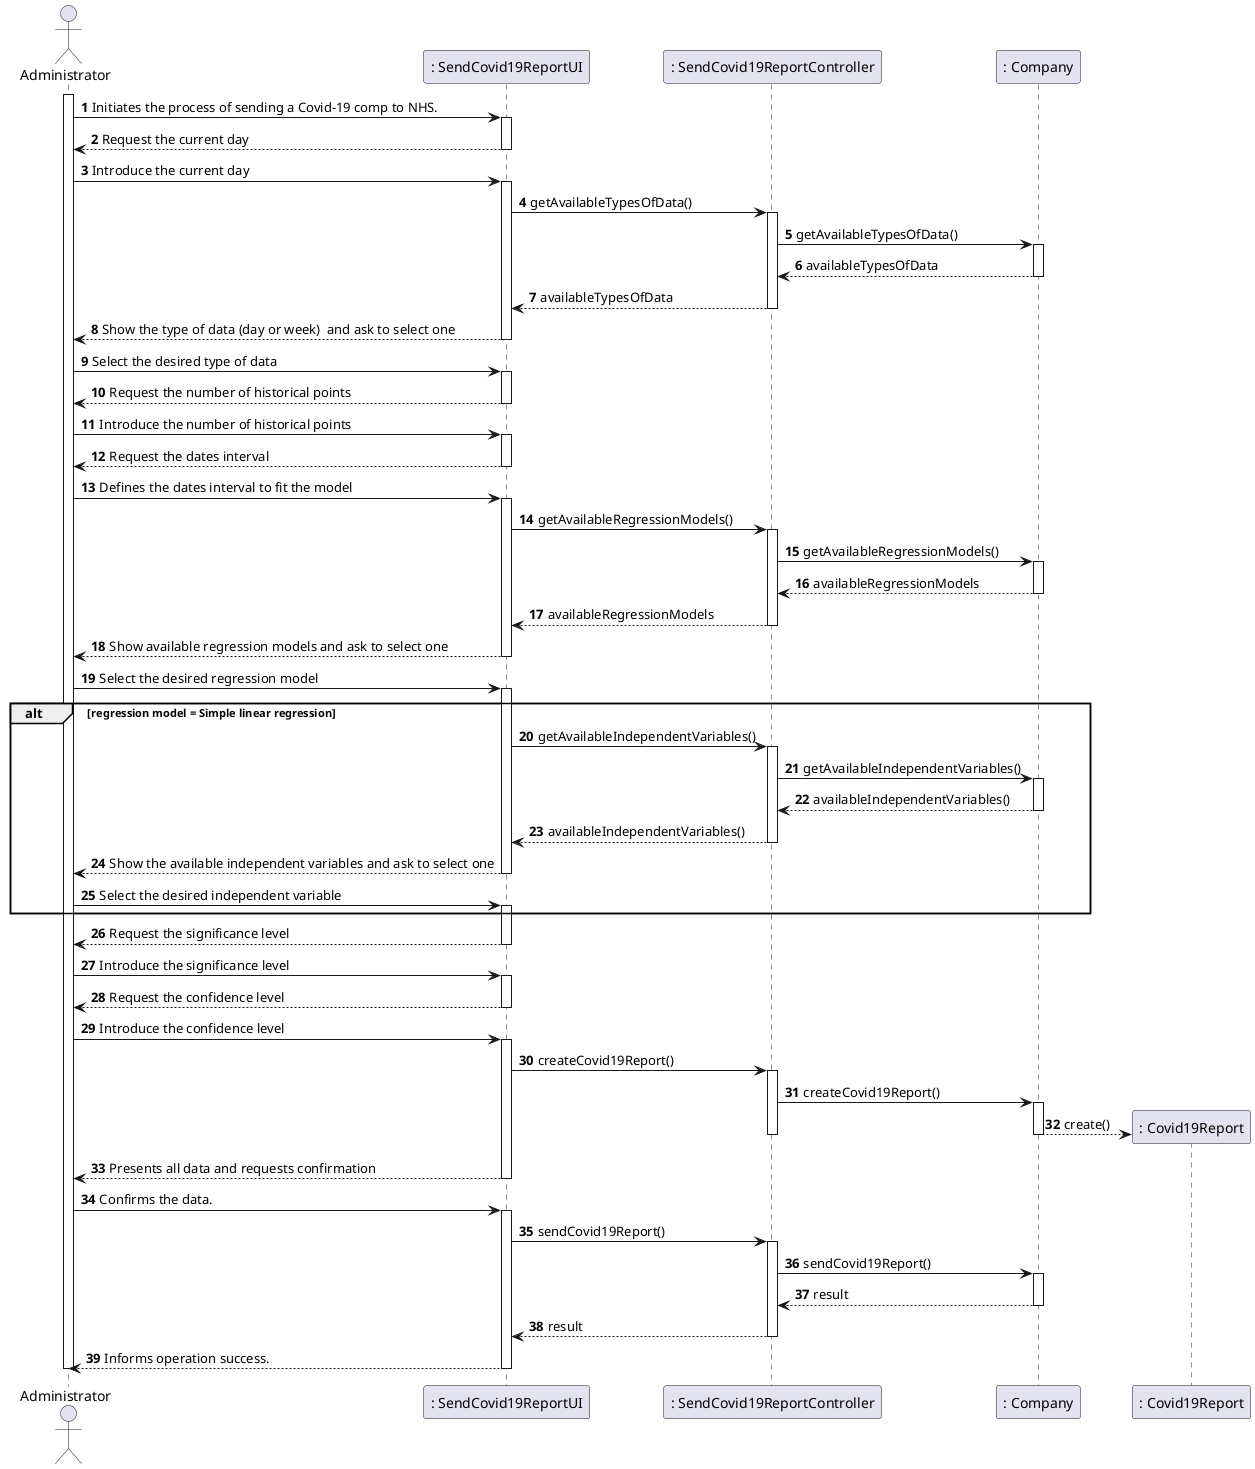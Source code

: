 @startuml
autonumber
'hide footbox
actor "Administrator" as ADMIN

participant ": SendCovid19ReportUI" as UI
participant ": SendCovid19ReportController" as CTRL
participant ": Company" as comp
participant ": Covid19Report" as report

activate ADMIN
ADMIN -> UI : Initiates the process of sending a Covid-19 comp to NHS.
activate UI
UI --> ADMIN : Request the current day
deactivate UI

ADMIN -> UI : Introduce the current day
activate UI
UI -> CTRL : getAvailableTypesOfData()
activate CTRL
CTRL -> comp : getAvailableTypesOfData()
activate comp
comp --> CTRL : availableTypesOfData
deactivate comp
CTRL --> UI : availableTypesOfData
deactivate CTRL
UI --> ADMIN : Show the type of data (day or week)  and ask to select one
deactivate UI

ADMIN -> UI : Select the desired type of data
activate UI
UI --> ADMIN : Request the number of historical points
deactivate UI

ADMIN -> UI : Introduce the number of historical points
activate UI

UI --> ADMIN : Request the dates interval
deactivate UI

ADMIN -> UI : Defines the dates interval to fit the model
activate UI
UI -> CTRL : getAvailableRegressionModels()
activate CTRL
CTRL -> comp : getAvailableRegressionModels()
activate comp
comp --> CTRL : availableRegressionModels
deactivate comp
CTRL --> UI : availableRegressionModels
deactivate CTRL
UI --> ADMIN : Show available regression models and ask to select one
deactivate UI

ADMIN-> UI : Select the desired regression model
activate UI
alt regression model = Simple linear regression
UI -> CTRL : getAvailableIndependentVariables()
activate CTRL
CTRL -> comp : getAvailableIndependentVariables()
activate comp
comp --> CTRL : availableIndependentVariables()
deactivate comp
CTRL --> UI : availableIndependentVariables()
deactivate CTRL
UI --> ADMIN : Show the available independent variables and ask to select one
deactivate UI
ADMIN-> UI : Select the desired independent variable
activate UI
end

UI --> ADMIN : Request the significance level
deactivate UI

ADMIN -> UI : Introduce the significance level
activate UI

UI --> ADMIN : Request the confidence level
deactivate UI

ADMIN -> UI : Introduce the confidence level
activate UI
UI -> CTRL : createCovid19Report()
activate CTRL
CTRL -> comp : createCovid19Report()
activate comp
comp --> report** :create()
deactivate comp
deactivate CTRL
UI --> ADMIN :  Presents all data and requests confirmation
deactivate UI

ADMIN -> UI : Confirms the data.
activate UI
UI -> CTRL : sendCovid19Report()
activate CTRL
CTRL -> comp : sendCovid19Report()
activate comp
comp --> CTRL : result
deactivate comp
CTRL --> UI : result
deactivate CTRL
UI --> ADMIN : Informs operation success.
deactivate UI

deactivate ADMIN

@enduml
